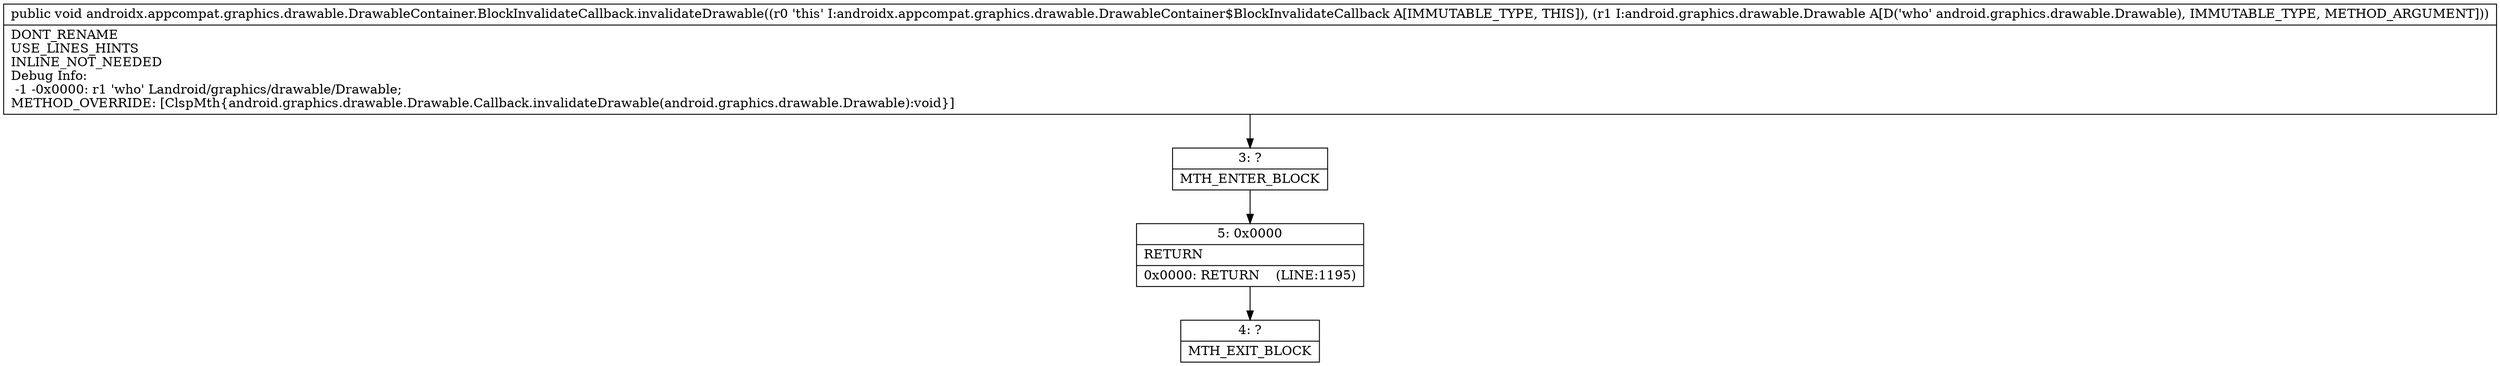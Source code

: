 digraph "CFG forandroidx.appcompat.graphics.drawable.DrawableContainer.BlockInvalidateCallback.invalidateDrawable(Landroid\/graphics\/drawable\/Drawable;)V" {
Node_3 [shape=record,label="{3\:\ ?|MTH_ENTER_BLOCK\l}"];
Node_5 [shape=record,label="{5\:\ 0x0000|RETURN\l|0x0000: RETURN    (LINE:1195)\l}"];
Node_4 [shape=record,label="{4\:\ ?|MTH_EXIT_BLOCK\l}"];
MethodNode[shape=record,label="{public void androidx.appcompat.graphics.drawable.DrawableContainer.BlockInvalidateCallback.invalidateDrawable((r0 'this' I:androidx.appcompat.graphics.drawable.DrawableContainer$BlockInvalidateCallback A[IMMUTABLE_TYPE, THIS]), (r1 I:android.graphics.drawable.Drawable A[D('who' android.graphics.drawable.Drawable), IMMUTABLE_TYPE, METHOD_ARGUMENT]))  | DONT_RENAME\lUSE_LINES_HINTS\lINLINE_NOT_NEEDED\lDebug Info:\l  \-1 \-0x0000: r1 'who' Landroid\/graphics\/drawable\/Drawable;\lMETHOD_OVERRIDE: [ClspMth\{android.graphics.drawable.Drawable.Callback.invalidateDrawable(android.graphics.drawable.Drawable):void\}]\l}"];
MethodNode -> Node_3;Node_3 -> Node_5;
Node_5 -> Node_4;
}


